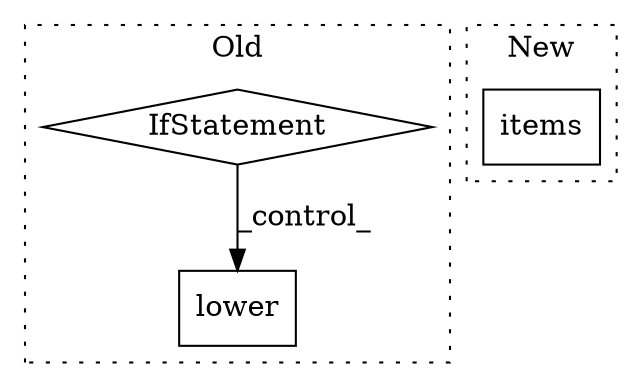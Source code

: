 digraph G {
subgraph cluster0 {
1 [label="lower" a="32" s="1020" l="7" shape="box"];
3 [label="IfStatement" a="25" s="981,994" l="4,2" shape="diamond"];
label = "Old";
style="dotted";
}
subgraph cluster1 {
2 [label="items" a="32" s="1595" l="7" shape="box"];
label = "New";
style="dotted";
}
3 -> 1 [label="_control_"];
}